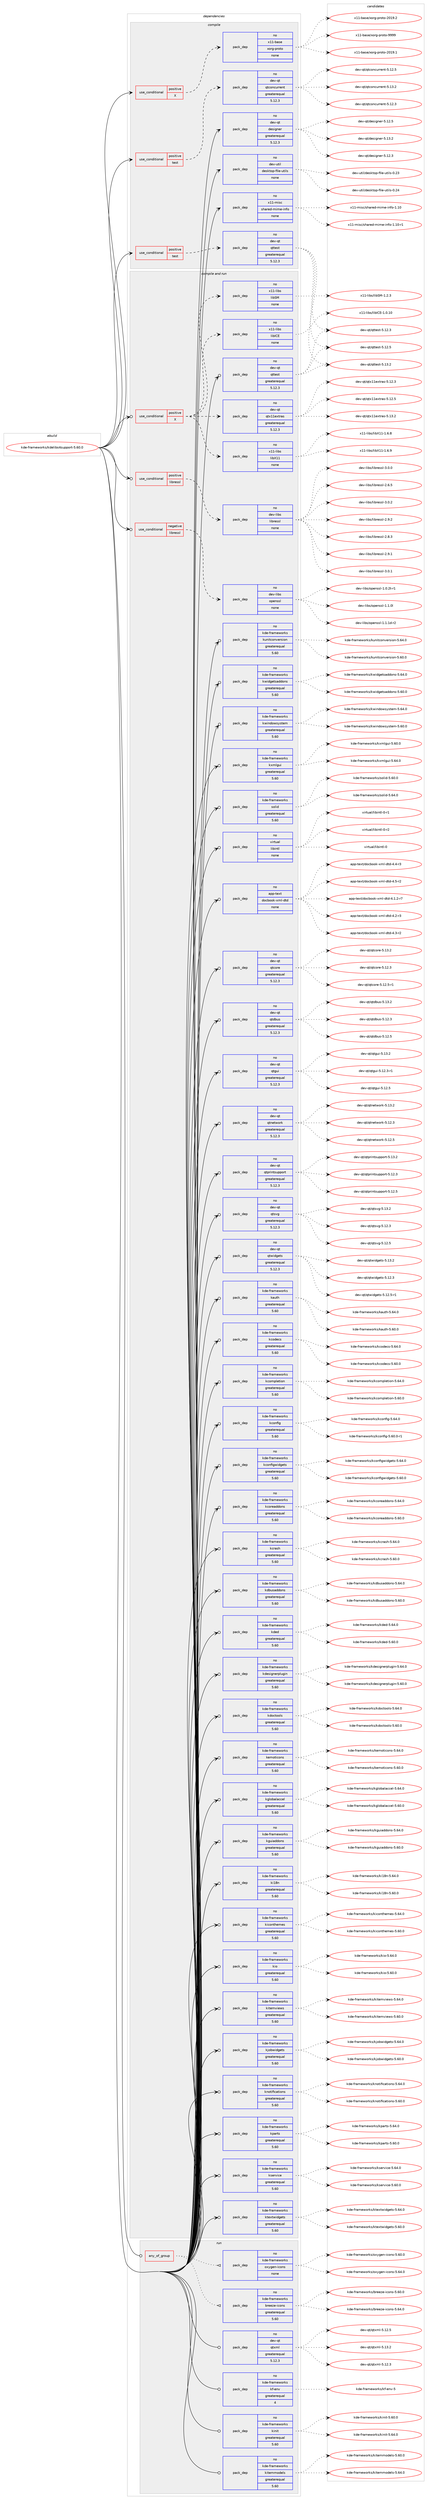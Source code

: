 digraph prolog {

# *************
# Graph options
# *************

newrank=true;
concentrate=true;
compound=true;
graph [rankdir=LR,fontname=Helvetica,fontsize=10,ranksep=1.5];#, ranksep=2.5, nodesep=0.2];
edge  [arrowhead=vee];
node  [fontname=Helvetica,fontsize=10];

# **********
# The ebuild
# **********

subgraph cluster_leftcol {
color=gray;
rank=same;
label=<<i>ebuild</i>>;
id [label="kde-frameworks/kdelibs4support-5.60.0", color=red, width=4, href="../kde-frameworks/kdelibs4support-5.60.0.svg"];
}

# ****************
# The dependencies
# ****************

subgraph cluster_midcol {
color=gray;
label=<<i>dependencies</i>>;
subgraph cluster_compile {
fillcolor="#eeeeee";
style=filled;
label=<<i>compile</i>>;
subgraph cond187114 {
dependency764030 [label=<<TABLE BORDER="0" CELLBORDER="1" CELLSPACING="0" CELLPADDING="4"><TR><TD ROWSPAN="3" CELLPADDING="10">use_conditional</TD></TR><TR><TD>positive</TD></TR><TR><TD>X</TD></TR></TABLE>>, shape=none, color=red];
subgraph pack563783 {
dependency764031 [label=<<TABLE BORDER="0" CELLBORDER="1" CELLSPACING="0" CELLPADDING="4" WIDTH="220"><TR><TD ROWSPAN="6" CELLPADDING="30">pack_dep</TD></TR><TR><TD WIDTH="110">no</TD></TR><TR><TD>x11-base</TD></TR><TR><TD>xorg-proto</TD></TR><TR><TD>none</TD></TR><TR><TD></TD></TR></TABLE>>, shape=none, color=blue];
}
dependency764030:e -> dependency764031:w [weight=20,style="dashed",arrowhead="vee"];
}
id:e -> dependency764030:w [weight=20,style="solid",arrowhead="vee"];
subgraph cond187115 {
dependency764032 [label=<<TABLE BORDER="0" CELLBORDER="1" CELLSPACING="0" CELLPADDING="4"><TR><TD ROWSPAN="3" CELLPADDING="10">use_conditional</TD></TR><TR><TD>positive</TD></TR><TR><TD>test</TD></TR></TABLE>>, shape=none, color=red];
subgraph pack563784 {
dependency764033 [label=<<TABLE BORDER="0" CELLBORDER="1" CELLSPACING="0" CELLPADDING="4" WIDTH="220"><TR><TD ROWSPAN="6" CELLPADDING="30">pack_dep</TD></TR><TR><TD WIDTH="110">no</TD></TR><TR><TD>dev-qt</TD></TR><TR><TD>qtconcurrent</TD></TR><TR><TD>greaterequal</TD></TR><TR><TD>5.12.3</TD></TR></TABLE>>, shape=none, color=blue];
}
dependency764032:e -> dependency764033:w [weight=20,style="dashed",arrowhead="vee"];
}
id:e -> dependency764032:w [weight=20,style="solid",arrowhead="vee"];
subgraph cond187116 {
dependency764034 [label=<<TABLE BORDER="0" CELLBORDER="1" CELLSPACING="0" CELLPADDING="4"><TR><TD ROWSPAN="3" CELLPADDING="10">use_conditional</TD></TR><TR><TD>positive</TD></TR><TR><TD>test</TD></TR></TABLE>>, shape=none, color=red];
subgraph pack563785 {
dependency764035 [label=<<TABLE BORDER="0" CELLBORDER="1" CELLSPACING="0" CELLPADDING="4" WIDTH="220"><TR><TD ROWSPAN="6" CELLPADDING="30">pack_dep</TD></TR><TR><TD WIDTH="110">no</TD></TR><TR><TD>dev-qt</TD></TR><TR><TD>qttest</TD></TR><TR><TD>greaterequal</TD></TR><TR><TD>5.12.3</TD></TR></TABLE>>, shape=none, color=blue];
}
dependency764034:e -> dependency764035:w [weight=20,style="dashed",arrowhead="vee"];
}
id:e -> dependency764034:w [weight=20,style="solid",arrowhead="vee"];
subgraph pack563786 {
dependency764036 [label=<<TABLE BORDER="0" CELLBORDER="1" CELLSPACING="0" CELLPADDING="4" WIDTH="220"><TR><TD ROWSPAN="6" CELLPADDING="30">pack_dep</TD></TR><TR><TD WIDTH="110">no</TD></TR><TR><TD>dev-qt</TD></TR><TR><TD>designer</TD></TR><TR><TD>greaterequal</TD></TR><TR><TD>5.12.3</TD></TR></TABLE>>, shape=none, color=blue];
}
id:e -> dependency764036:w [weight=20,style="solid",arrowhead="vee"];
subgraph pack563787 {
dependency764037 [label=<<TABLE BORDER="0" CELLBORDER="1" CELLSPACING="0" CELLPADDING="4" WIDTH="220"><TR><TD ROWSPAN="6" CELLPADDING="30">pack_dep</TD></TR><TR><TD WIDTH="110">no</TD></TR><TR><TD>dev-util</TD></TR><TR><TD>desktop-file-utils</TD></TR><TR><TD>none</TD></TR><TR><TD></TD></TR></TABLE>>, shape=none, color=blue];
}
id:e -> dependency764037:w [weight=20,style="solid",arrowhead="vee"];
subgraph pack563788 {
dependency764038 [label=<<TABLE BORDER="0" CELLBORDER="1" CELLSPACING="0" CELLPADDING="4" WIDTH="220"><TR><TD ROWSPAN="6" CELLPADDING="30">pack_dep</TD></TR><TR><TD WIDTH="110">no</TD></TR><TR><TD>x11-misc</TD></TR><TR><TD>shared-mime-info</TD></TR><TR><TD>none</TD></TR><TR><TD></TD></TR></TABLE>>, shape=none, color=blue];
}
id:e -> dependency764038:w [weight=20,style="solid",arrowhead="vee"];
}
subgraph cluster_compileandrun {
fillcolor="#eeeeee";
style=filled;
label=<<i>compile and run</i>>;
subgraph cond187117 {
dependency764039 [label=<<TABLE BORDER="0" CELLBORDER="1" CELLSPACING="0" CELLPADDING="4"><TR><TD ROWSPAN="3" CELLPADDING="10">use_conditional</TD></TR><TR><TD>negative</TD></TR><TR><TD>libressl</TD></TR></TABLE>>, shape=none, color=red];
subgraph pack563789 {
dependency764040 [label=<<TABLE BORDER="0" CELLBORDER="1" CELLSPACING="0" CELLPADDING="4" WIDTH="220"><TR><TD ROWSPAN="6" CELLPADDING="30">pack_dep</TD></TR><TR><TD WIDTH="110">no</TD></TR><TR><TD>dev-libs</TD></TR><TR><TD>openssl</TD></TR><TR><TD>none</TD></TR><TR><TD></TD></TR></TABLE>>, shape=none, color=blue];
}
dependency764039:e -> dependency764040:w [weight=20,style="dashed",arrowhead="vee"];
}
id:e -> dependency764039:w [weight=20,style="solid",arrowhead="odotvee"];
subgraph cond187118 {
dependency764041 [label=<<TABLE BORDER="0" CELLBORDER="1" CELLSPACING="0" CELLPADDING="4"><TR><TD ROWSPAN="3" CELLPADDING="10">use_conditional</TD></TR><TR><TD>positive</TD></TR><TR><TD>X</TD></TR></TABLE>>, shape=none, color=red];
subgraph pack563790 {
dependency764042 [label=<<TABLE BORDER="0" CELLBORDER="1" CELLSPACING="0" CELLPADDING="4" WIDTH="220"><TR><TD ROWSPAN="6" CELLPADDING="30">pack_dep</TD></TR><TR><TD WIDTH="110">no</TD></TR><TR><TD>dev-qt</TD></TR><TR><TD>qtx11extras</TD></TR><TR><TD>greaterequal</TD></TR><TR><TD>5.12.3</TD></TR></TABLE>>, shape=none, color=blue];
}
dependency764041:e -> dependency764042:w [weight=20,style="dashed",arrowhead="vee"];
subgraph pack563791 {
dependency764043 [label=<<TABLE BORDER="0" CELLBORDER="1" CELLSPACING="0" CELLPADDING="4" WIDTH="220"><TR><TD ROWSPAN="6" CELLPADDING="30">pack_dep</TD></TR><TR><TD WIDTH="110">no</TD></TR><TR><TD>x11-libs</TD></TR><TR><TD>libICE</TD></TR><TR><TD>none</TD></TR><TR><TD></TD></TR></TABLE>>, shape=none, color=blue];
}
dependency764041:e -> dependency764043:w [weight=20,style="dashed",arrowhead="vee"];
subgraph pack563792 {
dependency764044 [label=<<TABLE BORDER="0" CELLBORDER="1" CELLSPACING="0" CELLPADDING="4" WIDTH="220"><TR><TD ROWSPAN="6" CELLPADDING="30">pack_dep</TD></TR><TR><TD WIDTH="110">no</TD></TR><TR><TD>x11-libs</TD></TR><TR><TD>libSM</TD></TR><TR><TD>none</TD></TR><TR><TD></TD></TR></TABLE>>, shape=none, color=blue];
}
dependency764041:e -> dependency764044:w [weight=20,style="dashed",arrowhead="vee"];
subgraph pack563793 {
dependency764045 [label=<<TABLE BORDER="0" CELLBORDER="1" CELLSPACING="0" CELLPADDING="4" WIDTH="220"><TR><TD ROWSPAN="6" CELLPADDING="30">pack_dep</TD></TR><TR><TD WIDTH="110">no</TD></TR><TR><TD>x11-libs</TD></TR><TR><TD>libX11</TD></TR><TR><TD>none</TD></TR><TR><TD></TD></TR></TABLE>>, shape=none, color=blue];
}
dependency764041:e -> dependency764045:w [weight=20,style="dashed",arrowhead="vee"];
}
id:e -> dependency764041:w [weight=20,style="solid",arrowhead="odotvee"];
subgraph cond187119 {
dependency764046 [label=<<TABLE BORDER="0" CELLBORDER="1" CELLSPACING="0" CELLPADDING="4"><TR><TD ROWSPAN="3" CELLPADDING="10">use_conditional</TD></TR><TR><TD>positive</TD></TR><TR><TD>libressl</TD></TR></TABLE>>, shape=none, color=red];
subgraph pack563794 {
dependency764047 [label=<<TABLE BORDER="0" CELLBORDER="1" CELLSPACING="0" CELLPADDING="4" WIDTH="220"><TR><TD ROWSPAN="6" CELLPADDING="30">pack_dep</TD></TR><TR><TD WIDTH="110">no</TD></TR><TR><TD>dev-libs</TD></TR><TR><TD>libressl</TD></TR><TR><TD>none</TD></TR><TR><TD></TD></TR></TABLE>>, shape=none, color=blue];
}
dependency764046:e -> dependency764047:w [weight=20,style="dashed",arrowhead="vee"];
}
id:e -> dependency764046:w [weight=20,style="solid",arrowhead="odotvee"];
subgraph pack563795 {
dependency764048 [label=<<TABLE BORDER="0" CELLBORDER="1" CELLSPACING="0" CELLPADDING="4" WIDTH="220"><TR><TD ROWSPAN="6" CELLPADDING="30">pack_dep</TD></TR><TR><TD WIDTH="110">no</TD></TR><TR><TD>app-text</TD></TR><TR><TD>docbook-xml-dtd</TD></TR><TR><TD>none</TD></TR><TR><TD></TD></TR></TABLE>>, shape=none, color=blue];
}
id:e -> dependency764048:w [weight=20,style="solid",arrowhead="odotvee"];
subgraph pack563796 {
dependency764049 [label=<<TABLE BORDER="0" CELLBORDER="1" CELLSPACING="0" CELLPADDING="4" WIDTH="220"><TR><TD ROWSPAN="6" CELLPADDING="30">pack_dep</TD></TR><TR><TD WIDTH="110">no</TD></TR><TR><TD>dev-qt</TD></TR><TR><TD>qtcore</TD></TR><TR><TD>greaterequal</TD></TR><TR><TD>5.12.3</TD></TR></TABLE>>, shape=none, color=blue];
}
id:e -> dependency764049:w [weight=20,style="solid",arrowhead="odotvee"];
subgraph pack563797 {
dependency764050 [label=<<TABLE BORDER="0" CELLBORDER="1" CELLSPACING="0" CELLPADDING="4" WIDTH="220"><TR><TD ROWSPAN="6" CELLPADDING="30">pack_dep</TD></TR><TR><TD WIDTH="110">no</TD></TR><TR><TD>dev-qt</TD></TR><TR><TD>qtdbus</TD></TR><TR><TD>greaterequal</TD></TR><TR><TD>5.12.3</TD></TR></TABLE>>, shape=none, color=blue];
}
id:e -> dependency764050:w [weight=20,style="solid",arrowhead="odotvee"];
subgraph pack563798 {
dependency764051 [label=<<TABLE BORDER="0" CELLBORDER="1" CELLSPACING="0" CELLPADDING="4" WIDTH="220"><TR><TD ROWSPAN="6" CELLPADDING="30">pack_dep</TD></TR><TR><TD WIDTH="110">no</TD></TR><TR><TD>dev-qt</TD></TR><TR><TD>qtgui</TD></TR><TR><TD>greaterequal</TD></TR><TR><TD>5.12.3</TD></TR></TABLE>>, shape=none, color=blue];
}
id:e -> dependency764051:w [weight=20,style="solid",arrowhead="odotvee"];
subgraph pack563799 {
dependency764052 [label=<<TABLE BORDER="0" CELLBORDER="1" CELLSPACING="0" CELLPADDING="4" WIDTH="220"><TR><TD ROWSPAN="6" CELLPADDING="30">pack_dep</TD></TR><TR><TD WIDTH="110">no</TD></TR><TR><TD>dev-qt</TD></TR><TR><TD>qtnetwork</TD></TR><TR><TD>greaterequal</TD></TR><TR><TD>5.12.3</TD></TR></TABLE>>, shape=none, color=blue];
}
id:e -> dependency764052:w [weight=20,style="solid",arrowhead="odotvee"];
subgraph pack563800 {
dependency764053 [label=<<TABLE BORDER="0" CELLBORDER="1" CELLSPACING="0" CELLPADDING="4" WIDTH="220"><TR><TD ROWSPAN="6" CELLPADDING="30">pack_dep</TD></TR><TR><TD WIDTH="110">no</TD></TR><TR><TD>dev-qt</TD></TR><TR><TD>qtprintsupport</TD></TR><TR><TD>greaterequal</TD></TR><TR><TD>5.12.3</TD></TR></TABLE>>, shape=none, color=blue];
}
id:e -> dependency764053:w [weight=20,style="solid",arrowhead="odotvee"];
subgraph pack563801 {
dependency764054 [label=<<TABLE BORDER="0" CELLBORDER="1" CELLSPACING="0" CELLPADDING="4" WIDTH="220"><TR><TD ROWSPAN="6" CELLPADDING="30">pack_dep</TD></TR><TR><TD WIDTH="110">no</TD></TR><TR><TD>dev-qt</TD></TR><TR><TD>qtsvg</TD></TR><TR><TD>greaterequal</TD></TR><TR><TD>5.12.3</TD></TR></TABLE>>, shape=none, color=blue];
}
id:e -> dependency764054:w [weight=20,style="solid",arrowhead="odotvee"];
subgraph pack563802 {
dependency764055 [label=<<TABLE BORDER="0" CELLBORDER="1" CELLSPACING="0" CELLPADDING="4" WIDTH="220"><TR><TD ROWSPAN="6" CELLPADDING="30">pack_dep</TD></TR><TR><TD WIDTH="110">no</TD></TR><TR><TD>dev-qt</TD></TR><TR><TD>qttest</TD></TR><TR><TD>greaterequal</TD></TR><TR><TD>5.12.3</TD></TR></TABLE>>, shape=none, color=blue];
}
id:e -> dependency764055:w [weight=20,style="solid",arrowhead="odotvee"];
subgraph pack563803 {
dependency764056 [label=<<TABLE BORDER="0" CELLBORDER="1" CELLSPACING="0" CELLPADDING="4" WIDTH="220"><TR><TD ROWSPAN="6" CELLPADDING="30">pack_dep</TD></TR><TR><TD WIDTH="110">no</TD></TR><TR><TD>dev-qt</TD></TR><TR><TD>qtwidgets</TD></TR><TR><TD>greaterequal</TD></TR><TR><TD>5.12.3</TD></TR></TABLE>>, shape=none, color=blue];
}
id:e -> dependency764056:w [weight=20,style="solid",arrowhead="odotvee"];
subgraph pack563804 {
dependency764057 [label=<<TABLE BORDER="0" CELLBORDER="1" CELLSPACING="0" CELLPADDING="4" WIDTH="220"><TR><TD ROWSPAN="6" CELLPADDING="30">pack_dep</TD></TR><TR><TD WIDTH="110">no</TD></TR><TR><TD>kde-frameworks</TD></TR><TR><TD>kauth</TD></TR><TR><TD>greaterequal</TD></TR><TR><TD>5.60</TD></TR></TABLE>>, shape=none, color=blue];
}
id:e -> dependency764057:w [weight=20,style="solid",arrowhead="odotvee"];
subgraph pack563805 {
dependency764058 [label=<<TABLE BORDER="0" CELLBORDER="1" CELLSPACING="0" CELLPADDING="4" WIDTH="220"><TR><TD ROWSPAN="6" CELLPADDING="30">pack_dep</TD></TR><TR><TD WIDTH="110">no</TD></TR><TR><TD>kde-frameworks</TD></TR><TR><TD>kcodecs</TD></TR><TR><TD>greaterequal</TD></TR><TR><TD>5.60</TD></TR></TABLE>>, shape=none, color=blue];
}
id:e -> dependency764058:w [weight=20,style="solid",arrowhead="odotvee"];
subgraph pack563806 {
dependency764059 [label=<<TABLE BORDER="0" CELLBORDER="1" CELLSPACING="0" CELLPADDING="4" WIDTH="220"><TR><TD ROWSPAN="6" CELLPADDING="30">pack_dep</TD></TR><TR><TD WIDTH="110">no</TD></TR><TR><TD>kde-frameworks</TD></TR><TR><TD>kcompletion</TD></TR><TR><TD>greaterequal</TD></TR><TR><TD>5.60</TD></TR></TABLE>>, shape=none, color=blue];
}
id:e -> dependency764059:w [weight=20,style="solid",arrowhead="odotvee"];
subgraph pack563807 {
dependency764060 [label=<<TABLE BORDER="0" CELLBORDER="1" CELLSPACING="0" CELLPADDING="4" WIDTH="220"><TR><TD ROWSPAN="6" CELLPADDING="30">pack_dep</TD></TR><TR><TD WIDTH="110">no</TD></TR><TR><TD>kde-frameworks</TD></TR><TR><TD>kconfig</TD></TR><TR><TD>greaterequal</TD></TR><TR><TD>5.60</TD></TR></TABLE>>, shape=none, color=blue];
}
id:e -> dependency764060:w [weight=20,style="solid",arrowhead="odotvee"];
subgraph pack563808 {
dependency764061 [label=<<TABLE BORDER="0" CELLBORDER="1" CELLSPACING="0" CELLPADDING="4" WIDTH="220"><TR><TD ROWSPAN="6" CELLPADDING="30">pack_dep</TD></TR><TR><TD WIDTH="110">no</TD></TR><TR><TD>kde-frameworks</TD></TR><TR><TD>kconfigwidgets</TD></TR><TR><TD>greaterequal</TD></TR><TR><TD>5.60</TD></TR></TABLE>>, shape=none, color=blue];
}
id:e -> dependency764061:w [weight=20,style="solid",arrowhead="odotvee"];
subgraph pack563809 {
dependency764062 [label=<<TABLE BORDER="0" CELLBORDER="1" CELLSPACING="0" CELLPADDING="4" WIDTH="220"><TR><TD ROWSPAN="6" CELLPADDING="30">pack_dep</TD></TR><TR><TD WIDTH="110">no</TD></TR><TR><TD>kde-frameworks</TD></TR><TR><TD>kcoreaddons</TD></TR><TR><TD>greaterequal</TD></TR><TR><TD>5.60</TD></TR></TABLE>>, shape=none, color=blue];
}
id:e -> dependency764062:w [weight=20,style="solid",arrowhead="odotvee"];
subgraph pack563810 {
dependency764063 [label=<<TABLE BORDER="0" CELLBORDER="1" CELLSPACING="0" CELLPADDING="4" WIDTH="220"><TR><TD ROWSPAN="6" CELLPADDING="30">pack_dep</TD></TR><TR><TD WIDTH="110">no</TD></TR><TR><TD>kde-frameworks</TD></TR><TR><TD>kcrash</TD></TR><TR><TD>greaterequal</TD></TR><TR><TD>5.60</TD></TR></TABLE>>, shape=none, color=blue];
}
id:e -> dependency764063:w [weight=20,style="solid",arrowhead="odotvee"];
subgraph pack563811 {
dependency764064 [label=<<TABLE BORDER="0" CELLBORDER="1" CELLSPACING="0" CELLPADDING="4" WIDTH="220"><TR><TD ROWSPAN="6" CELLPADDING="30">pack_dep</TD></TR><TR><TD WIDTH="110">no</TD></TR><TR><TD>kde-frameworks</TD></TR><TR><TD>kdbusaddons</TD></TR><TR><TD>greaterequal</TD></TR><TR><TD>5.60</TD></TR></TABLE>>, shape=none, color=blue];
}
id:e -> dependency764064:w [weight=20,style="solid",arrowhead="odotvee"];
subgraph pack563812 {
dependency764065 [label=<<TABLE BORDER="0" CELLBORDER="1" CELLSPACING="0" CELLPADDING="4" WIDTH="220"><TR><TD ROWSPAN="6" CELLPADDING="30">pack_dep</TD></TR><TR><TD WIDTH="110">no</TD></TR><TR><TD>kde-frameworks</TD></TR><TR><TD>kded</TD></TR><TR><TD>greaterequal</TD></TR><TR><TD>5.60</TD></TR></TABLE>>, shape=none, color=blue];
}
id:e -> dependency764065:w [weight=20,style="solid",arrowhead="odotvee"];
subgraph pack563813 {
dependency764066 [label=<<TABLE BORDER="0" CELLBORDER="1" CELLSPACING="0" CELLPADDING="4" WIDTH="220"><TR><TD ROWSPAN="6" CELLPADDING="30">pack_dep</TD></TR><TR><TD WIDTH="110">no</TD></TR><TR><TD>kde-frameworks</TD></TR><TR><TD>kdesignerplugin</TD></TR><TR><TD>greaterequal</TD></TR><TR><TD>5.60</TD></TR></TABLE>>, shape=none, color=blue];
}
id:e -> dependency764066:w [weight=20,style="solid",arrowhead="odotvee"];
subgraph pack563814 {
dependency764067 [label=<<TABLE BORDER="0" CELLBORDER="1" CELLSPACING="0" CELLPADDING="4" WIDTH="220"><TR><TD ROWSPAN="6" CELLPADDING="30">pack_dep</TD></TR><TR><TD WIDTH="110">no</TD></TR><TR><TD>kde-frameworks</TD></TR><TR><TD>kdoctools</TD></TR><TR><TD>greaterequal</TD></TR><TR><TD>5.60</TD></TR></TABLE>>, shape=none, color=blue];
}
id:e -> dependency764067:w [weight=20,style="solid",arrowhead="odotvee"];
subgraph pack563815 {
dependency764068 [label=<<TABLE BORDER="0" CELLBORDER="1" CELLSPACING="0" CELLPADDING="4" WIDTH="220"><TR><TD ROWSPAN="6" CELLPADDING="30">pack_dep</TD></TR><TR><TD WIDTH="110">no</TD></TR><TR><TD>kde-frameworks</TD></TR><TR><TD>kemoticons</TD></TR><TR><TD>greaterequal</TD></TR><TR><TD>5.60</TD></TR></TABLE>>, shape=none, color=blue];
}
id:e -> dependency764068:w [weight=20,style="solid",arrowhead="odotvee"];
subgraph pack563816 {
dependency764069 [label=<<TABLE BORDER="0" CELLBORDER="1" CELLSPACING="0" CELLPADDING="4" WIDTH="220"><TR><TD ROWSPAN="6" CELLPADDING="30">pack_dep</TD></TR><TR><TD WIDTH="110">no</TD></TR><TR><TD>kde-frameworks</TD></TR><TR><TD>kglobalaccel</TD></TR><TR><TD>greaterequal</TD></TR><TR><TD>5.60</TD></TR></TABLE>>, shape=none, color=blue];
}
id:e -> dependency764069:w [weight=20,style="solid",arrowhead="odotvee"];
subgraph pack563817 {
dependency764070 [label=<<TABLE BORDER="0" CELLBORDER="1" CELLSPACING="0" CELLPADDING="4" WIDTH="220"><TR><TD ROWSPAN="6" CELLPADDING="30">pack_dep</TD></TR><TR><TD WIDTH="110">no</TD></TR><TR><TD>kde-frameworks</TD></TR><TR><TD>kguiaddons</TD></TR><TR><TD>greaterequal</TD></TR><TR><TD>5.60</TD></TR></TABLE>>, shape=none, color=blue];
}
id:e -> dependency764070:w [weight=20,style="solid",arrowhead="odotvee"];
subgraph pack563818 {
dependency764071 [label=<<TABLE BORDER="0" CELLBORDER="1" CELLSPACING="0" CELLPADDING="4" WIDTH="220"><TR><TD ROWSPAN="6" CELLPADDING="30">pack_dep</TD></TR><TR><TD WIDTH="110">no</TD></TR><TR><TD>kde-frameworks</TD></TR><TR><TD>ki18n</TD></TR><TR><TD>greaterequal</TD></TR><TR><TD>5.60</TD></TR></TABLE>>, shape=none, color=blue];
}
id:e -> dependency764071:w [weight=20,style="solid",arrowhead="odotvee"];
subgraph pack563819 {
dependency764072 [label=<<TABLE BORDER="0" CELLBORDER="1" CELLSPACING="0" CELLPADDING="4" WIDTH="220"><TR><TD ROWSPAN="6" CELLPADDING="30">pack_dep</TD></TR><TR><TD WIDTH="110">no</TD></TR><TR><TD>kde-frameworks</TD></TR><TR><TD>kiconthemes</TD></TR><TR><TD>greaterequal</TD></TR><TR><TD>5.60</TD></TR></TABLE>>, shape=none, color=blue];
}
id:e -> dependency764072:w [weight=20,style="solid",arrowhead="odotvee"];
subgraph pack563820 {
dependency764073 [label=<<TABLE BORDER="0" CELLBORDER="1" CELLSPACING="0" CELLPADDING="4" WIDTH="220"><TR><TD ROWSPAN="6" CELLPADDING="30">pack_dep</TD></TR><TR><TD WIDTH="110">no</TD></TR><TR><TD>kde-frameworks</TD></TR><TR><TD>kio</TD></TR><TR><TD>greaterequal</TD></TR><TR><TD>5.60</TD></TR></TABLE>>, shape=none, color=blue];
}
id:e -> dependency764073:w [weight=20,style="solid",arrowhead="odotvee"];
subgraph pack563821 {
dependency764074 [label=<<TABLE BORDER="0" CELLBORDER="1" CELLSPACING="0" CELLPADDING="4" WIDTH="220"><TR><TD ROWSPAN="6" CELLPADDING="30">pack_dep</TD></TR><TR><TD WIDTH="110">no</TD></TR><TR><TD>kde-frameworks</TD></TR><TR><TD>kitemviews</TD></TR><TR><TD>greaterequal</TD></TR><TR><TD>5.60</TD></TR></TABLE>>, shape=none, color=blue];
}
id:e -> dependency764074:w [weight=20,style="solid",arrowhead="odotvee"];
subgraph pack563822 {
dependency764075 [label=<<TABLE BORDER="0" CELLBORDER="1" CELLSPACING="0" CELLPADDING="4" WIDTH="220"><TR><TD ROWSPAN="6" CELLPADDING="30">pack_dep</TD></TR><TR><TD WIDTH="110">no</TD></TR><TR><TD>kde-frameworks</TD></TR><TR><TD>kjobwidgets</TD></TR><TR><TD>greaterequal</TD></TR><TR><TD>5.60</TD></TR></TABLE>>, shape=none, color=blue];
}
id:e -> dependency764075:w [weight=20,style="solid",arrowhead="odotvee"];
subgraph pack563823 {
dependency764076 [label=<<TABLE BORDER="0" CELLBORDER="1" CELLSPACING="0" CELLPADDING="4" WIDTH="220"><TR><TD ROWSPAN="6" CELLPADDING="30">pack_dep</TD></TR><TR><TD WIDTH="110">no</TD></TR><TR><TD>kde-frameworks</TD></TR><TR><TD>knotifications</TD></TR><TR><TD>greaterequal</TD></TR><TR><TD>5.60</TD></TR></TABLE>>, shape=none, color=blue];
}
id:e -> dependency764076:w [weight=20,style="solid",arrowhead="odotvee"];
subgraph pack563824 {
dependency764077 [label=<<TABLE BORDER="0" CELLBORDER="1" CELLSPACING="0" CELLPADDING="4" WIDTH="220"><TR><TD ROWSPAN="6" CELLPADDING="30">pack_dep</TD></TR><TR><TD WIDTH="110">no</TD></TR><TR><TD>kde-frameworks</TD></TR><TR><TD>kparts</TD></TR><TR><TD>greaterequal</TD></TR><TR><TD>5.60</TD></TR></TABLE>>, shape=none, color=blue];
}
id:e -> dependency764077:w [weight=20,style="solid",arrowhead="odotvee"];
subgraph pack563825 {
dependency764078 [label=<<TABLE BORDER="0" CELLBORDER="1" CELLSPACING="0" CELLPADDING="4" WIDTH="220"><TR><TD ROWSPAN="6" CELLPADDING="30">pack_dep</TD></TR><TR><TD WIDTH="110">no</TD></TR><TR><TD>kde-frameworks</TD></TR><TR><TD>kservice</TD></TR><TR><TD>greaterequal</TD></TR><TR><TD>5.60</TD></TR></TABLE>>, shape=none, color=blue];
}
id:e -> dependency764078:w [weight=20,style="solid",arrowhead="odotvee"];
subgraph pack563826 {
dependency764079 [label=<<TABLE BORDER="0" CELLBORDER="1" CELLSPACING="0" CELLPADDING="4" WIDTH="220"><TR><TD ROWSPAN="6" CELLPADDING="30">pack_dep</TD></TR><TR><TD WIDTH="110">no</TD></TR><TR><TD>kde-frameworks</TD></TR><TR><TD>ktextwidgets</TD></TR><TR><TD>greaterequal</TD></TR><TR><TD>5.60</TD></TR></TABLE>>, shape=none, color=blue];
}
id:e -> dependency764079:w [weight=20,style="solid",arrowhead="odotvee"];
subgraph pack563827 {
dependency764080 [label=<<TABLE BORDER="0" CELLBORDER="1" CELLSPACING="0" CELLPADDING="4" WIDTH="220"><TR><TD ROWSPAN="6" CELLPADDING="30">pack_dep</TD></TR><TR><TD WIDTH="110">no</TD></TR><TR><TD>kde-frameworks</TD></TR><TR><TD>kunitconversion</TD></TR><TR><TD>greaterequal</TD></TR><TR><TD>5.60</TD></TR></TABLE>>, shape=none, color=blue];
}
id:e -> dependency764080:w [weight=20,style="solid",arrowhead="odotvee"];
subgraph pack563828 {
dependency764081 [label=<<TABLE BORDER="0" CELLBORDER="1" CELLSPACING="0" CELLPADDING="4" WIDTH="220"><TR><TD ROWSPAN="6" CELLPADDING="30">pack_dep</TD></TR><TR><TD WIDTH="110">no</TD></TR><TR><TD>kde-frameworks</TD></TR><TR><TD>kwidgetsaddons</TD></TR><TR><TD>greaterequal</TD></TR><TR><TD>5.60</TD></TR></TABLE>>, shape=none, color=blue];
}
id:e -> dependency764081:w [weight=20,style="solid",arrowhead="odotvee"];
subgraph pack563829 {
dependency764082 [label=<<TABLE BORDER="0" CELLBORDER="1" CELLSPACING="0" CELLPADDING="4" WIDTH="220"><TR><TD ROWSPAN="6" CELLPADDING="30">pack_dep</TD></TR><TR><TD WIDTH="110">no</TD></TR><TR><TD>kde-frameworks</TD></TR><TR><TD>kwindowsystem</TD></TR><TR><TD>greaterequal</TD></TR><TR><TD>5.60</TD></TR></TABLE>>, shape=none, color=blue];
}
id:e -> dependency764082:w [weight=20,style="solid",arrowhead="odotvee"];
subgraph pack563830 {
dependency764083 [label=<<TABLE BORDER="0" CELLBORDER="1" CELLSPACING="0" CELLPADDING="4" WIDTH="220"><TR><TD ROWSPAN="6" CELLPADDING="30">pack_dep</TD></TR><TR><TD WIDTH="110">no</TD></TR><TR><TD>kde-frameworks</TD></TR><TR><TD>kxmlgui</TD></TR><TR><TD>greaterequal</TD></TR><TR><TD>5.60</TD></TR></TABLE>>, shape=none, color=blue];
}
id:e -> dependency764083:w [weight=20,style="solid",arrowhead="odotvee"];
subgraph pack563831 {
dependency764084 [label=<<TABLE BORDER="0" CELLBORDER="1" CELLSPACING="0" CELLPADDING="4" WIDTH="220"><TR><TD ROWSPAN="6" CELLPADDING="30">pack_dep</TD></TR><TR><TD WIDTH="110">no</TD></TR><TR><TD>kde-frameworks</TD></TR><TR><TD>solid</TD></TR><TR><TD>greaterequal</TD></TR><TR><TD>5.60</TD></TR></TABLE>>, shape=none, color=blue];
}
id:e -> dependency764084:w [weight=20,style="solid",arrowhead="odotvee"];
subgraph pack563832 {
dependency764085 [label=<<TABLE BORDER="0" CELLBORDER="1" CELLSPACING="0" CELLPADDING="4" WIDTH="220"><TR><TD ROWSPAN="6" CELLPADDING="30">pack_dep</TD></TR><TR><TD WIDTH="110">no</TD></TR><TR><TD>virtual</TD></TR><TR><TD>libintl</TD></TR><TR><TD>none</TD></TR><TR><TD></TD></TR></TABLE>>, shape=none, color=blue];
}
id:e -> dependency764085:w [weight=20,style="solid",arrowhead="odotvee"];
}
subgraph cluster_run {
fillcolor="#eeeeee";
style=filled;
label=<<i>run</i>>;
subgraph any12727 {
dependency764086 [label=<<TABLE BORDER="0" CELLBORDER="1" CELLSPACING="0" CELLPADDING="4"><TR><TD CELLPADDING="10">any_of_group</TD></TR></TABLE>>, shape=none, color=red];subgraph pack563833 {
dependency764087 [label=<<TABLE BORDER="0" CELLBORDER="1" CELLSPACING="0" CELLPADDING="4" WIDTH="220"><TR><TD ROWSPAN="6" CELLPADDING="30">pack_dep</TD></TR><TR><TD WIDTH="110">no</TD></TR><TR><TD>kde-frameworks</TD></TR><TR><TD>breeze-icons</TD></TR><TR><TD>greaterequal</TD></TR><TR><TD>5.60</TD></TR></TABLE>>, shape=none, color=blue];
}
dependency764086:e -> dependency764087:w [weight=20,style="dotted",arrowhead="oinv"];
subgraph pack563834 {
dependency764088 [label=<<TABLE BORDER="0" CELLBORDER="1" CELLSPACING="0" CELLPADDING="4" WIDTH="220"><TR><TD ROWSPAN="6" CELLPADDING="30">pack_dep</TD></TR><TR><TD WIDTH="110">no</TD></TR><TR><TD>kde-frameworks</TD></TR><TR><TD>oxygen-icons</TD></TR><TR><TD>none</TD></TR><TR><TD></TD></TR></TABLE>>, shape=none, color=blue];
}
dependency764086:e -> dependency764088:w [weight=20,style="dotted",arrowhead="oinv"];
}
id:e -> dependency764086:w [weight=20,style="solid",arrowhead="odot"];
subgraph pack563835 {
dependency764089 [label=<<TABLE BORDER="0" CELLBORDER="1" CELLSPACING="0" CELLPADDING="4" WIDTH="220"><TR><TD ROWSPAN="6" CELLPADDING="30">pack_dep</TD></TR><TR><TD WIDTH="110">no</TD></TR><TR><TD>dev-qt</TD></TR><TR><TD>qtxml</TD></TR><TR><TD>greaterequal</TD></TR><TR><TD>5.12.3</TD></TR></TABLE>>, shape=none, color=blue];
}
id:e -> dependency764089:w [weight=20,style="solid",arrowhead="odot"];
subgraph pack563836 {
dependency764090 [label=<<TABLE BORDER="0" CELLBORDER="1" CELLSPACING="0" CELLPADDING="4" WIDTH="220"><TR><TD ROWSPAN="6" CELLPADDING="30">pack_dep</TD></TR><TR><TD WIDTH="110">no</TD></TR><TR><TD>kde-frameworks</TD></TR><TR><TD>kf-env</TD></TR><TR><TD>greaterequal</TD></TR><TR><TD>4</TD></TR></TABLE>>, shape=none, color=blue];
}
id:e -> dependency764090:w [weight=20,style="solid",arrowhead="odot"];
subgraph pack563837 {
dependency764091 [label=<<TABLE BORDER="0" CELLBORDER="1" CELLSPACING="0" CELLPADDING="4" WIDTH="220"><TR><TD ROWSPAN="6" CELLPADDING="30">pack_dep</TD></TR><TR><TD WIDTH="110">no</TD></TR><TR><TD>kde-frameworks</TD></TR><TR><TD>kinit</TD></TR><TR><TD>greaterequal</TD></TR><TR><TD>5.60</TD></TR></TABLE>>, shape=none, color=blue];
}
id:e -> dependency764091:w [weight=20,style="solid",arrowhead="odot"];
subgraph pack563838 {
dependency764092 [label=<<TABLE BORDER="0" CELLBORDER="1" CELLSPACING="0" CELLPADDING="4" WIDTH="220"><TR><TD ROWSPAN="6" CELLPADDING="30">pack_dep</TD></TR><TR><TD WIDTH="110">no</TD></TR><TR><TD>kde-frameworks</TD></TR><TR><TD>kitemmodels</TD></TR><TR><TD>greaterequal</TD></TR><TR><TD>5.60</TD></TR></TABLE>>, shape=none, color=blue];
}
id:e -> dependency764092:w [weight=20,style="solid",arrowhead="odot"];
}
}

# **************
# The candidates
# **************

subgraph cluster_choices {
rank=same;
color=gray;
label=<<i>candidates</i>>;

subgraph choice563783 {
color=black;
nodesep=1;
choice1204949459897115101471201111141034511211411111611145504849574649 [label="x11-base/xorg-proto-2019.1", color=red, width=4,href="../x11-base/xorg-proto-2019.1.svg"];
choice1204949459897115101471201111141034511211411111611145504849574650 [label="x11-base/xorg-proto-2019.2", color=red, width=4,href="../x11-base/xorg-proto-2019.2.svg"];
choice120494945989711510147120111114103451121141111161114557575757 [label="x11-base/xorg-proto-9999", color=red, width=4,href="../x11-base/xorg-proto-9999.svg"];
dependency764031:e -> choice1204949459897115101471201111141034511211411111611145504849574649:w [style=dotted,weight="100"];
dependency764031:e -> choice1204949459897115101471201111141034511211411111611145504849574650:w [style=dotted,weight="100"];
dependency764031:e -> choice120494945989711510147120111114103451121141111161114557575757:w [style=dotted,weight="100"];
}
subgraph choice563784 {
color=black;
nodesep=1;
choice1001011184511311647113116991111109911711411410111011645534649504651 [label="dev-qt/qtconcurrent-5.12.3", color=red, width=4,href="../dev-qt/qtconcurrent-5.12.3.svg"];
choice1001011184511311647113116991111109911711411410111011645534649504653 [label="dev-qt/qtconcurrent-5.12.5", color=red, width=4,href="../dev-qt/qtconcurrent-5.12.5.svg"];
choice1001011184511311647113116991111109911711411410111011645534649514650 [label="dev-qt/qtconcurrent-5.13.2", color=red, width=4,href="../dev-qt/qtconcurrent-5.13.2.svg"];
dependency764033:e -> choice1001011184511311647113116991111109911711411410111011645534649504651:w [style=dotted,weight="100"];
dependency764033:e -> choice1001011184511311647113116991111109911711411410111011645534649504653:w [style=dotted,weight="100"];
dependency764033:e -> choice1001011184511311647113116991111109911711411410111011645534649514650:w [style=dotted,weight="100"];
}
subgraph choice563785 {
color=black;
nodesep=1;
choice100101118451131164711311611610111511645534649504651 [label="dev-qt/qttest-5.12.3", color=red, width=4,href="../dev-qt/qttest-5.12.3.svg"];
choice100101118451131164711311611610111511645534649504653 [label="dev-qt/qttest-5.12.5", color=red, width=4,href="../dev-qt/qttest-5.12.5.svg"];
choice100101118451131164711311611610111511645534649514650 [label="dev-qt/qttest-5.13.2", color=red, width=4,href="../dev-qt/qttest-5.13.2.svg"];
dependency764035:e -> choice100101118451131164711311611610111511645534649504651:w [style=dotted,weight="100"];
dependency764035:e -> choice100101118451131164711311611610111511645534649504653:w [style=dotted,weight="100"];
dependency764035:e -> choice100101118451131164711311611610111511645534649514650:w [style=dotted,weight="100"];
}
subgraph choice563786 {
color=black;
nodesep=1;
choice100101118451131164710010111510510311010111445534649504651 [label="dev-qt/designer-5.12.3", color=red, width=4,href="../dev-qt/designer-5.12.3.svg"];
choice100101118451131164710010111510510311010111445534649504653 [label="dev-qt/designer-5.12.5", color=red, width=4,href="../dev-qt/designer-5.12.5.svg"];
choice100101118451131164710010111510510311010111445534649514650 [label="dev-qt/designer-5.13.2", color=red, width=4,href="../dev-qt/designer-5.13.2.svg"];
dependency764036:e -> choice100101118451131164710010111510510311010111445534649504651:w [style=dotted,weight="100"];
dependency764036:e -> choice100101118451131164710010111510510311010111445534649504653:w [style=dotted,weight="100"];
dependency764036:e -> choice100101118451131164710010111510510311010111445534649514650:w [style=dotted,weight="100"];
}
subgraph choice563787 {
color=black;
nodesep=1;
choice100101118451171161051084710010111510711611111245102105108101451171161051081154548465051 [label="dev-util/desktop-file-utils-0.23", color=red, width=4,href="../dev-util/desktop-file-utils-0.23.svg"];
choice100101118451171161051084710010111510711611111245102105108101451171161051081154548465052 [label="dev-util/desktop-file-utils-0.24", color=red, width=4,href="../dev-util/desktop-file-utils-0.24.svg"];
dependency764037:e -> choice100101118451171161051084710010111510711611111245102105108101451171161051081154548465051:w [style=dotted,weight="100"];
dependency764037:e -> choice100101118451171161051084710010111510711611111245102105108101451171161051081154548465052:w [style=dotted,weight="100"];
}
subgraph choice563788 {
color=black;
nodesep=1;
choice12049494510910511599471151049711410110045109105109101451051101021114549464948 [label="x11-misc/shared-mime-info-1.10", color=red, width=4,href="../x11-misc/shared-mime-info-1.10.svg"];
choice120494945109105115994711510497114101100451091051091014510511010211145494649484511449 [label="x11-misc/shared-mime-info-1.10-r1", color=red, width=4,href="../x11-misc/shared-mime-info-1.10-r1.svg"];
dependency764038:e -> choice12049494510910511599471151049711410110045109105109101451051101021114549464948:w [style=dotted,weight="100"];
dependency764038:e -> choice120494945109105115994711510497114101100451091051091014510511010211145494649484511449:w [style=dotted,weight="100"];
}
subgraph choice563789 {
color=black;
nodesep=1;
choice1001011184510810598115471111121011101151151084549464846501164511449 [label="dev-libs/openssl-1.0.2t-r1", color=red, width=4,href="../dev-libs/openssl-1.0.2t-r1.svg"];
choice100101118451081059811547111112101110115115108454946494648108 [label="dev-libs/openssl-1.1.0l", color=red, width=4,href="../dev-libs/openssl-1.1.0l.svg"];
choice1001011184510810598115471111121011101151151084549464946491004511450 [label="dev-libs/openssl-1.1.1d-r2", color=red, width=4,href="../dev-libs/openssl-1.1.1d-r2.svg"];
dependency764040:e -> choice1001011184510810598115471111121011101151151084549464846501164511449:w [style=dotted,weight="100"];
dependency764040:e -> choice100101118451081059811547111112101110115115108454946494648108:w [style=dotted,weight="100"];
dependency764040:e -> choice1001011184510810598115471111121011101151151084549464946491004511450:w [style=dotted,weight="100"];
}
subgraph choice563790 {
color=black;
nodesep=1;
choice100101118451131164711311612049491011201161149711545534649504651 [label="dev-qt/qtx11extras-5.12.3", color=red, width=4,href="../dev-qt/qtx11extras-5.12.3.svg"];
choice100101118451131164711311612049491011201161149711545534649504653 [label="dev-qt/qtx11extras-5.12.5", color=red, width=4,href="../dev-qt/qtx11extras-5.12.5.svg"];
choice100101118451131164711311612049491011201161149711545534649514650 [label="dev-qt/qtx11extras-5.13.2", color=red, width=4,href="../dev-qt/qtx11extras-5.13.2.svg"];
dependency764042:e -> choice100101118451131164711311612049491011201161149711545534649504651:w [style=dotted,weight="100"];
dependency764042:e -> choice100101118451131164711311612049491011201161149711545534649504653:w [style=dotted,weight="100"];
dependency764042:e -> choice100101118451131164711311612049491011201161149711545534649514650:w [style=dotted,weight="100"];
}
subgraph choice563791 {
color=black;
nodesep=1;
choice12049494510810598115471081059873676945494648464948 [label="x11-libs/libICE-1.0.10", color=red, width=4,href="../x11-libs/libICE-1.0.10.svg"];
dependency764043:e -> choice12049494510810598115471081059873676945494648464948:w [style=dotted,weight="100"];
}
subgraph choice563792 {
color=black;
nodesep=1;
choice1204949451081059811547108105988377454946504651 [label="x11-libs/libSM-1.2.3", color=red, width=4,href="../x11-libs/libSM-1.2.3.svg"];
dependency764044:e -> choice1204949451081059811547108105988377454946504651:w [style=dotted,weight="100"];
}
subgraph choice563793 {
color=black;
nodesep=1;
choice120494945108105981154710810598884949454946544656 [label="x11-libs/libX11-1.6.8", color=red, width=4,href="../x11-libs/libX11-1.6.8.svg"];
choice120494945108105981154710810598884949454946544657 [label="x11-libs/libX11-1.6.9", color=red, width=4,href="../x11-libs/libX11-1.6.9.svg"];
dependency764045:e -> choice120494945108105981154710810598884949454946544656:w [style=dotted,weight="100"];
dependency764045:e -> choice120494945108105981154710810598884949454946544657:w [style=dotted,weight="100"];
}
subgraph choice563794 {
color=black;
nodesep=1;
choice10010111845108105981154710810598114101115115108455046544653 [label="dev-libs/libressl-2.6.5", color=red, width=4,href="../dev-libs/libressl-2.6.5.svg"];
choice10010111845108105981154710810598114101115115108455046564651 [label="dev-libs/libressl-2.8.3", color=red, width=4,href="../dev-libs/libressl-2.8.3.svg"];
choice10010111845108105981154710810598114101115115108455046574649 [label="dev-libs/libressl-2.9.1", color=red, width=4,href="../dev-libs/libressl-2.9.1.svg"];
choice10010111845108105981154710810598114101115115108455046574650 [label="dev-libs/libressl-2.9.2", color=red, width=4,href="../dev-libs/libressl-2.9.2.svg"];
choice10010111845108105981154710810598114101115115108455146484648 [label="dev-libs/libressl-3.0.0", color=red, width=4,href="../dev-libs/libressl-3.0.0.svg"];
choice10010111845108105981154710810598114101115115108455146484649 [label="dev-libs/libressl-3.0.1", color=red, width=4,href="../dev-libs/libressl-3.0.1.svg"];
choice10010111845108105981154710810598114101115115108455146484650 [label="dev-libs/libressl-3.0.2", color=red, width=4,href="../dev-libs/libressl-3.0.2.svg"];
dependency764047:e -> choice10010111845108105981154710810598114101115115108455046544653:w [style=dotted,weight="100"];
dependency764047:e -> choice10010111845108105981154710810598114101115115108455046564651:w [style=dotted,weight="100"];
dependency764047:e -> choice10010111845108105981154710810598114101115115108455046574649:w [style=dotted,weight="100"];
dependency764047:e -> choice10010111845108105981154710810598114101115115108455046574650:w [style=dotted,weight="100"];
dependency764047:e -> choice10010111845108105981154710810598114101115115108455146484648:w [style=dotted,weight="100"];
dependency764047:e -> choice10010111845108105981154710810598114101115115108455146484649:w [style=dotted,weight="100"];
dependency764047:e -> choice10010111845108105981154710810598114101115115108455146484650:w [style=dotted,weight="100"];
}
subgraph choice563795 {
color=black;
nodesep=1;
choice971121124511610112011647100111999811111110745120109108451001161004552464946504511455 [label="app-text/docbook-xml-dtd-4.1.2-r7", color=red, width=4,href="../app-text/docbook-xml-dtd-4.1.2-r7.svg"];
choice97112112451161011201164710011199981111111074512010910845100116100455246504511451 [label="app-text/docbook-xml-dtd-4.2-r3", color=red, width=4,href="../app-text/docbook-xml-dtd-4.2-r3.svg"];
choice97112112451161011201164710011199981111111074512010910845100116100455246514511450 [label="app-text/docbook-xml-dtd-4.3-r2", color=red, width=4,href="../app-text/docbook-xml-dtd-4.3-r2.svg"];
choice97112112451161011201164710011199981111111074512010910845100116100455246524511451 [label="app-text/docbook-xml-dtd-4.4-r3", color=red, width=4,href="../app-text/docbook-xml-dtd-4.4-r3.svg"];
choice97112112451161011201164710011199981111111074512010910845100116100455246534511450 [label="app-text/docbook-xml-dtd-4.5-r2", color=red, width=4,href="../app-text/docbook-xml-dtd-4.5-r2.svg"];
dependency764048:e -> choice971121124511610112011647100111999811111110745120109108451001161004552464946504511455:w [style=dotted,weight="100"];
dependency764048:e -> choice97112112451161011201164710011199981111111074512010910845100116100455246504511451:w [style=dotted,weight="100"];
dependency764048:e -> choice97112112451161011201164710011199981111111074512010910845100116100455246514511450:w [style=dotted,weight="100"];
dependency764048:e -> choice97112112451161011201164710011199981111111074512010910845100116100455246524511451:w [style=dotted,weight="100"];
dependency764048:e -> choice97112112451161011201164710011199981111111074512010910845100116100455246534511450:w [style=dotted,weight="100"];
}
subgraph choice563796 {
color=black;
nodesep=1;
choice10010111845113116471131169911111410145534649504651 [label="dev-qt/qtcore-5.12.3", color=red, width=4,href="../dev-qt/qtcore-5.12.3.svg"];
choice100101118451131164711311699111114101455346495046534511449 [label="dev-qt/qtcore-5.12.5-r1", color=red, width=4,href="../dev-qt/qtcore-5.12.5-r1.svg"];
choice10010111845113116471131169911111410145534649514650 [label="dev-qt/qtcore-5.13.2", color=red, width=4,href="../dev-qt/qtcore-5.13.2.svg"];
dependency764049:e -> choice10010111845113116471131169911111410145534649504651:w [style=dotted,weight="100"];
dependency764049:e -> choice100101118451131164711311699111114101455346495046534511449:w [style=dotted,weight="100"];
dependency764049:e -> choice10010111845113116471131169911111410145534649514650:w [style=dotted,weight="100"];
}
subgraph choice563797 {
color=black;
nodesep=1;
choice10010111845113116471131161009811711545534649504651 [label="dev-qt/qtdbus-5.12.3", color=red, width=4,href="../dev-qt/qtdbus-5.12.3.svg"];
choice10010111845113116471131161009811711545534649504653 [label="dev-qt/qtdbus-5.12.5", color=red, width=4,href="../dev-qt/qtdbus-5.12.5.svg"];
choice10010111845113116471131161009811711545534649514650 [label="dev-qt/qtdbus-5.13.2", color=red, width=4,href="../dev-qt/qtdbus-5.13.2.svg"];
dependency764050:e -> choice10010111845113116471131161009811711545534649504651:w [style=dotted,weight="100"];
dependency764050:e -> choice10010111845113116471131161009811711545534649504653:w [style=dotted,weight="100"];
dependency764050:e -> choice10010111845113116471131161009811711545534649514650:w [style=dotted,weight="100"];
}
subgraph choice563798 {
color=black;
nodesep=1;
choice1001011184511311647113116103117105455346495046514511449 [label="dev-qt/qtgui-5.12.3-r1", color=red, width=4,href="../dev-qt/qtgui-5.12.3-r1.svg"];
choice100101118451131164711311610311710545534649504653 [label="dev-qt/qtgui-5.12.5", color=red, width=4,href="../dev-qt/qtgui-5.12.5.svg"];
choice100101118451131164711311610311710545534649514650 [label="dev-qt/qtgui-5.13.2", color=red, width=4,href="../dev-qt/qtgui-5.13.2.svg"];
dependency764051:e -> choice1001011184511311647113116103117105455346495046514511449:w [style=dotted,weight="100"];
dependency764051:e -> choice100101118451131164711311610311710545534649504653:w [style=dotted,weight="100"];
dependency764051:e -> choice100101118451131164711311610311710545534649514650:w [style=dotted,weight="100"];
}
subgraph choice563799 {
color=black;
nodesep=1;
choice100101118451131164711311611010111611911111410745534649504651 [label="dev-qt/qtnetwork-5.12.3", color=red, width=4,href="../dev-qt/qtnetwork-5.12.3.svg"];
choice100101118451131164711311611010111611911111410745534649504653 [label="dev-qt/qtnetwork-5.12.5", color=red, width=4,href="../dev-qt/qtnetwork-5.12.5.svg"];
choice100101118451131164711311611010111611911111410745534649514650 [label="dev-qt/qtnetwork-5.13.2", color=red, width=4,href="../dev-qt/qtnetwork-5.13.2.svg"];
dependency764052:e -> choice100101118451131164711311611010111611911111410745534649504651:w [style=dotted,weight="100"];
dependency764052:e -> choice100101118451131164711311611010111611911111410745534649504653:w [style=dotted,weight="100"];
dependency764052:e -> choice100101118451131164711311611010111611911111410745534649514650:w [style=dotted,weight="100"];
}
subgraph choice563800 {
color=black;
nodesep=1;
choice100101118451131164711311611211410511011611511711211211111411645534649504651 [label="dev-qt/qtprintsupport-5.12.3", color=red, width=4,href="../dev-qt/qtprintsupport-5.12.3.svg"];
choice100101118451131164711311611211410511011611511711211211111411645534649504653 [label="dev-qt/qtprintsupport-5.12.5", color=red, width=4,href="../dev-qt/qtprintsupport-5.12.5.svg"];
choice100101118451131164711311611211410511011611511711211211111411645534649514650 [label="dev-qt/qtprintsupport-5.13.2", color=red, width=4,href="../dev-qt/qtprintsupport-5.13.2.svg"];
dependency764053:e -> choice100101118451131164711311611211410511011611511711211211111411645534649504651:w [style=dotted,weight="100"];
dependency764053:e -> choice100101118451131164711311611211410511011611511711211211111411645534649504653:w [style=dotted,weight="100"];
dependency764053:e -> choice100101118451131164711311611211410511011611511711211211111411645534649514650:w [style=dotted,weight="100"];
}
subgraph choice563801 {
color=black;
nodesep=1;
choice100101118451131164711311611511810345534649504651 [label="dev-qt/qtsvg-5.12.3", color=red, width=4,href="../dev-qt/qtsvg-5.12.3.svg"];
choice100101118451131164711311611511810345534649504653 [label="dev-qt/qtsvg-5.12.5", color=red, width=4,href="../dev-qt/qtsvg-5.12.5.svg"];
choice100101118451131164711311611511810345534649514650 [label="dev-qt/qtsvg-5.13.2", color=red, width=4,href="../dev-qt/qtsvg-5.13.2.svg"];
dependency764054:e -> choice100101118451131164711311611511810345534649504651:w [style=dotted,weight="100"];
dependency764054:e -> choice100101118451131164711311611511810345534649504653:w [style=dotted,weight="100"];
dependency764054:e -> choice100101118451131164711311611511810345534649514650:w [style=dotted,weight="100"];
}
subgraph choice563802 {
color=black;
nodesep=1;
choice100101118451131164711311611610111511645534649504651 [label="dev-qt/qttest-5.12.3", color=red, width=4,href="../dev-qt/qttest-5.12.3.svg"];
choice100101118451131164711311611610111511645534649504653 [label="dev-qt/qttest-5.12.5", color=red, width=4,href="../dev-qt/qttest-5.12.5.svg"];
choice100101118451131164711311611610111511645534649514650 [label="dev-qt/qttest-5.13.2", color=red, width=4,href="../dev-qt/qttest-5.13.2.svg"];
dependency764055:e -> choice100101118451131164711311611610111511645534649504651:w [style=dotted,weight="100"];
dependency764055:e -> choice100101118451131164711311611610111511645534649504653:w [style=dotted,weight="100"];
dependency764055:e -> choice100101118451131164711311611610111511645534649514650:w [style=dotted,weight="100"];
}
subgraph choice563803 {
color=black;
nodesep=1;
choice100101118451131164711311611910510010310111611545534649504651 [label="dev-qt/qtwidgets-5.12.3", color=red, width=4,href="../dev-qt/qtwidgets-5.12.3.svg"];
choice1001011184511311647113116119105100103101116115455346495046534511449 [label="dev-qt/qtwidgets-5.12.5-r1", color=red, width=4,href="../dev-qt/qtwidgets-5.12.5-r1.svg"];
choice100101118451131164711311611910510010310111611545534649514650 [label="dev-qt/qtwidgets-5.13.2", color=red, width=4,href="../dev-qt/qtwidgets-5.13.2.svg"];
dependency764056:e -> choice100101118451131164711311611910510010310111611545534649504651:w [style=dotted,weight="100"];
dependency764056:e -> choice1001011184511311647113116119105100103101116115455346495046534511449:w [style=dotted,weight="100"];
dependency764056:e -> choice100101118451131164711311611910510010310111611545534649514650:w [style=dotted,weight="100"];
}
subgraph choice563804 {
color=black;
nodesep=1;
choice1071001014510211497109101119111114107115471079711711610445534654484648 [label="kde-frameworks/kauth-5.60.0", color=red, width=4,href="../kde-frameworks/kauth-5.60.0.svg"];
choice1071001014510211497109101119111114107115471079711711610445534654524648 [label="kde-frameworks/kauth-5.64.0", color=red, width=4,href="../kde-frameworks/kauth-5.64.0.svg"];
dependency764057:e -> choice1071001014510211497109101119111114107115471079711711610445534654484648:w [style=dotted,weight="100"];
dependency764057:e -> choice1071001014510211497109101119111114107115471079711711610445534654524648:w [style=dotted,weight="100"];
}
subgraph choice563805 {
color=black;
nodesep=1;
choice107100101451021149710910111911111410711547107991111001019911545534654484648 [label="kde-frameworks/kcodecs-5.60.0", color=red, width=4,href="../kde-frameworks/kcodecs-5.60.0.svg"];
choice107100101451021149710910111911111410711547107991111001019911545534654524648 [label="kde-frameworks/kcodecs-5.64.0", color=red, width=4,href="../kde-frameworks/kcodecs-5.64.0.svg"];
dependency764058:e -> choice107100101451021149710910111911111410711547107991111001019911545534654484648:w [style=dotted,weight="100"];
dependency764058:e -> choice107100101451021149710910111911111410711547107991111001019911545534654524648:w [style=dotted,weight="100"];
}
subgraph choice563806 {
color=black;
nodesep=1;
choice1071001014510211497109101119111114107115471079911110911210810111610511111045534654484648 [label="kde-frameworks/kcompletion-5.60.0", color=red, width=4,href="../kde-frameworks/kcompletion-5.60.0.svg"];
choice1071001014510211497109101119111114107115471079911110911210810111610511111045534654524648 [label="kde-frameworks/kcompletion-5.64.0", color=red, width=4,href="../kde-frameworks/kcompletion-5.64.0.svg"];
dependency764059:e -> choice1071001014510211497109101119111114107115471079911110911210810111610511111045534654484648:w [style=dotted,weight="100"];
dependency764059:e -> choice1071001014510211497109101119111114107115471079911110911210810111610511111045534654524648:w [style=dotted,weight="100"];
}
subgraph choice563807 {
color=black;
nodesep=1;
choice10710010145102114971091011191111141071154710799111110102105103455346544846484511449 [label="kde-frameworks/kconfig-5.60.0-r1", color=red, width=4,href="../kde-frameworks/kconfig-5.60.0-r1.svg"];
choice1071001014510211497109101119111114107115471079911111010210510345534654524648 [label="kde-frameworks/kconfig-5.64.0", color=red, width=4,href="../kde-frameworks/kconfig-5.64.0.svg"];
dependency764060:e -> choice10710010145102114971091011191111141071154710799111110102105103455346544846484511449:w [style=dotted,weight="100"];
dependency764060:e -> choice1071001014510211497109101119111114107115471079911111010210510345534654524648:w [style=dotted,weight="100"];
}
subgraph choice563808 {
color=black;
nodesep=1;
choice1071001014510211497109101119111114107115471079911111010210510311910510010310111611545534654484648 [label="kde-frameworks/kconfigwidgets-5.60.0", color=red, width=4,href="../kde-frameworks/kconfigwidgets-5.60.0.svg"];
choice1071001014510211497109101119111114107115471079911111010210510311910510010310111611545534654524648 [label="kde-frameworks/kconfigwidgets-5.64.0", color=red, width=4,href="../kde-frameworks/kconfigwidgets-5.64.0.svg"];
dependency764061:e -> choice1071001014510211497109101119111114107115471079911111010210510311910510010310111611545534654484648:w [style=dotted,weight="100"];
dependency764061:e -> choice1071001014510211497109101119111114107115471079911111010210510311910510010310111611545534654524648:w [style=dotted,weight="100"];
}
subgraph choice563809 {
color=black;
nodesep=1;
choice107100101451021149710910111911111410711547107991111141019710010011111011545534654484648 [label="kde-frameworks/kcoreaddons-5.60.0", color=red, width=4,href="../kde-frameworks/kcoreaddons-5.60.0.svg"];
choice107100101451021149710910111911111410711547107991111141019710010011111011545534654524648 [label="kde-frameworks/kcoreaddons-5.64.0", color=red, width=4,href="../kde-frameworks/kcoreaddons-5.64.0.svg"];
dependency764062:e -> choice107100101451021149710910111911111410711547107991111141019710010011111011545534654484648:w [style=dotted,weight="100"];
dependency764062:e -> choice107100101451021149710910111911111410711547107991111141019710010011111011545534654524648:w [style=dotted,weight="100"];
}
subgraph choice563810 {
color=black;
nodesep=1;
choice107100101451021149710910111911111410711547107991149711510445534654484648 [label="kde-frameworks/kcrash-5.60.0", color=red, width=4,href="../kde-frameworks/kcrash-5.60.0.svg"];
choice107100101451021149710910111911111410711547107991149711510445534654524648 [label="kde-frameworks/kcrash-5.64.0", color=red, width=4,href="../kde-frameworks/kcrash-5.64.0.svg"];
dependency764063:e -> choice107100101451021149710910111911111410711547107991149711510445534654484648:w [style=dotted,weight="100"];
dependency764063:e -> choice107100101451021149710910111911111410711547107991149711510445534654524648:w [style=dotted,weight="100"];
}
subgraph choice563811 {
color=black;
nodesep=1;
choice107100101451021149710910111911111410711547107100981171159710010011111011545534654484648 [label="kde-frameworks/kdbusaddons-5.60.0", color=red, width=4,href="../kde-frameworks/kdbusaddons-5.60.0.svg"];
choice107100101451021149710910111911111410711547107100981171159710010011111011545534654524648 [label="kde-frameworks/kdbusaddons-5.64.0", color=red, width=4,href="../kde-frameworks/kdbusaddons-5.64.0.svg"];
dependency764064:e -> choice107100101451021149710910111911111410711547107100981171159710010011111011545534654484648:w [style=dotted,weight="100"];
dependency764064:e -> choice107100101451021149710910111911111410711547107100981171159710010011111011545534654524648:w [style=dotted,weight="100"];
}
subgraph choice563812 {
color=black;
nodesep=1;
choice10710010145102114971091011191111141071154710710010110045534654484648 [label="kde-frameworks/kded-5.60.0", color=red, width=4,href="../kde-frameworks/kded-5.60.0.svg"];
choice10710010145102114971091011191111141071154710710010110045534654524648 [label="kde-frameworks/kded-5.64.0", color=red, width=4,href="../kde-frameworks/kded-5.64.0.svg"];
dependency764065:e -> choice10710010145102114971091011191111141071154710710010110045534654484648:w [style=dotted,weight="100"];
dependency764065:e -> choice10710010145102114971091011191111141071154710710010110045534654524648:w [style=dotted,weight="100"];
}
subgraph choice563813 {
color=black;
nodesep=1;
choice10710010145102114971091011191111141071154710710010111510510311010111411210811710310511045534654484648 [label="kde-frameworks/kdesignerplugin-5.60.0", color=red, width=4,href="../kde-frameworks/kdesignerplugin-5.60.0.svg"];
choice10710010145102114971091011191111141071154710710010111510510311010111411210811710310511045534654524648 [label="kde-frameworks/kdesignerplugin-5.64.0", color=red, width=4,href="../kde-frameworks/kdesignerplugin-5.64.0.svg"];
dependency764066:e -> choice10710010145102114971091011191111141071154710710010111510510311010111411210811710310511045534654484648:w [style=dotted,weight="100"];
dependency764066:e -> choice10710010145102114971091011191111141071154710710010111510510311010111411210811710310511045534654524648:w [style=dotted,weight="100"];
}
subgraph choice563814 {
color=black;
nodesep=1;
choice1071001014510211497109101119111114107115471071001119911611111110811545534654484648 [label="kde-frameworks/kdoctools-5.60.0", color=red, width=4,href="../kde-frameworks/kdoctools-5.60.0.svg"];
choice1071001014510211497109101119111114107115471071001119911611111110811545534654524648 [label="kde-frameworks/kdoctools-5.64.0", color=red, width=4,href="../kde-frameworks/kdoctools-5.64.0.svg"];
dependency764067:e -> choice1071001014510211497109101119111114107115471071001119911611111110811545534654484648:w [style=dotted,weight="100"];
dependency764067:e -> choice1071001014510211497109101119111114107115471071001119911611111110811545534654524648:w [style=dotted,weight="100"];
}
subgraph choice563815 {
color=black;
nodesep=1;
choice1071001014510211497109101119111114107115471071011091111161059911111011545534654484648 [label="kde-frameworks/kemoticons-5.60.0", color=red, width=4,href="../kde-frameworks/kemoticons-5.60.0.svg"];
choice1071001014510211497109101119111114107115471071011091111161059911111011545534654524648 [label="kde-frameworks/kemoticons-5.64.0", color=red, width=4,href="../kde-frameworks/kemoticons-5.64.0.svg"];
dependency764068:e -> choice1071001014510211497109101119111114107115471071011091111161059911111011545534654484648:w [style=dotted,weight="100"];
dependency764068:e -> choice1071001014510211497109101119111114107115471071011091111161059911111011545534654524648:w [style=dotted,weight="100"];
}
subgraph choice563816 {
color=black;
nodesep=1;
choice107100101451021149710910111911111410711547107103108111989710897999910110845534654484648 [label="kde-frameworks/kglobalaccel-5.60.0", color=red, width=4,href="../kde-frameworks/kglobalaccel-5.60.0.svg"];
choice107100101451021149710910111911111410711547107103108111989710897999910110845534654524648 [label="kde-frameworks/kglobalaccel-5.64.0", color=red, width=4,href="../kde-frameworks/kglobalaccel-5.64.0.svg"];
dependency764069:e -> choice107100101451021149710910111911111410711547107103108111989710897999910110845534654484648:w [style=dotted,weight="100"];
dependency764069:e -> choice107100101451021149710910111911111410711547107103108111989710897999910110845534654524648:w [style=dotted,weight="100"];
}
subgraph choice563817 {
color=black;
nodesep=1;
choice1071001014510211497109101119111114107115471071031171059710010011111011545534654484648 [label="kde-frameworks/kguiaddons-5.60.0", color=red, width=4,href="../kde-frameworks/kguiaddons-5.60.0.svg"];
choice1071001014510211497109101119111114107115471071031171059710010011111011545534654524648 [label="kde-frameworks/kguiaddons-5.64.0", color=red, width=4,href="../kde-frameworks/kguiaddons-5.64.0.svg"];
dependency764070:e -> choice1071001014510211497109101119111114107115471071031171059710010011111011545534654484648:w [style=dotted,weight="100"];
dependency764070:e -> choice1071001014510211497109101119111114107115471071031171059710010011111011545534654524648:w [style=dotted,weight="100"];
}
subgraph choice563818 {
color=black;
nodesep=1;
choice107100101451021149710910111911111410711547107105495611045534654484648 [label="kde-frameworks/ki18n-5.60.0", color=red, width=4,href="../kde-frameworks/ki18n-5.60.0.svg"];
choice107100101451021149710910111911111410711547107105495611045534654524648 [label="kde-frameworks/ki18n-5.64.0", color=red, width=4,href="../kde-frameworks/ki18n-5.64.0.svg"];
dependency764071:e -> choice107100101451021149710910111911111410711547107105495611045534654484648:w [style=dotted,weight="100"];
dependency764071:e -> choice107100101451021149710910111911111410711547107105495611045534654524648:w [style=dotted,weight="100"];
}
subgraph choice563819 {
color=black;
nodesep=1;
choice1071001014510211497109101119111114107115471071059911111011610410110910111545534654484648 [label="kde-frameworks/kiconthemes-5.60.0", color=red, width=4,href="../kde-frameworks/kiconthemes-5.60.0.svg"];
choice1071001014510211497109101119111114107115471071059911111011610410110910111545534654524648 [label="kde-frameworks/kiconthemes-5.64.0", color=red, width=4,href="../kde-frameworks/kiconthemes-5.64.0.svg"];
dependency764072:e -> choice1071001014510211497109101119111114107115471071059911111011610410110910111545534654484648:w [style=dotted,weight="100"];
dependency764072:e -> choice1071001014510211497109101119111114107115471071059911111011610410110910111545534654524648:w [style=dotted,weight="100"];
}
subgraph choice563820 {
color=black;
nodesep=1;
choice10710010145102114971091011191111141071154710710511145534654484648 [label="kde-frameworks/kio-5.60.0", color=red, width=4,href="../kde-frameworks/kio-5.60.0.svg"];
choice10710010145102114971091011191111141071154710710511145534654524648 [label="kde-frameworks/kio-5.64.0", color=red, width=4,href="../kde-frameworks/kio-5.64.0.svg"];
dependency764073:e -> choice10710010145102114971091011191111141071154710710511145534654484648:w [style=dotted,weight="100"];
dependency764073:e -> choice10710010145102114971091011191111141071154710710511145534654524648:w [style=dotted,weight="100"];
}
subgraph choice563821 {
color=black;
nodesep=1;
choice10710010145102114971091011191111141071154710710511610110911810510111911545534654484648 [label="kde-frameworks/kitemviews-5.60.0", color=red, width=4,href="../kde-frameworks/kitemviews-5.60.0.svg"];
choice10710010145102114971091011191111141071154710710511610110911810510111911545534654524648 [label="kde-frameworks/kitemviews-5.64.0", color=red, width=4,href="../kde-frameworks/kitemviews-5.64.0.svg"];
dependency764074:e -> choice10710010145102114971091011191111141071154710710511610110911810510111911545534654484648:w [style=dotted,weight="100"];
dependency764074:e -> choice10710010145102114971091011191111141071154710710511610110911810510111911545534654524648:w [style=dotted,weight="100"];
}
subgraph choice563822 {
color=black;
nodesep=1;
choice1071001014510211497109101119111114107115471071061119811910510010310111611545534654484648 [label="kde-frameworks/kjobwidgets-5.60.0", color=red, width=4,href="../kde-frameworks/kjobwidgets-5.60.0.svg"];
choice1071001014510211497109101119111114107115471071061119811910510010310111611545534654524648 [label="kde-frameworks/kjobwidgets-5.64.0", color=red, width=4,href="../kde-frameworks/kjobwidgets-5.64.0.svg"];
dependency764075:e -> choice1071001014510211497109101119111114107115471071061119811910510010310111611545534654484648:w [style=dotted,weight="100"];
dependency764075:e -> choice1071001014510211497109101119111114107115471071061119811910510010310111611545534654524648:w [style=dotted,weight="100"];
}
subgraph choice563823 {
color=black;
nodesep=1;
choice107100101451021149710910111911111410711547107110111116105102105999711610511111011545534654484648 [label="kde-frameworks/knotifications-5.60.0", color=red, width=4,href="../kde-frameworks/knotifications-5.60.0.svg"];
choice107100101451021149710910111911111410711547107110111116105102105999711610511111011545534654524648 [label="kde-frameworks/knotifications-5.64.0", color=red, width=4,href="../kde-frameworks/knotifications-5.64.0.svg"];
dependency764076:e -> choice107100101451021149710910111911111410711547107110111116105102105999711610511111011545534654484648:w [style=dotted,weight="100"];
dependency764076:e -> choice107100101451021149710910111911111410711547107110111116105102105999711610511111011545534654524648:w [style=dotted,weight="100"];
}
subgraph choice563824 {
color=black;
nodesep=1;
choice1071001014510211497109101119111114107115471071129711411611545534654484648 [label="kde-frameworks/kparts-5.60.0", color=red, width=4,href="../kde-frameworks/kparts-5.60.0.svg"];
choice1071001014510211497109101119111114107115471071129711411611545534654524648 [label="kde-frameworks/kparts-5.64.0", color=red, width=4,href="../kde-frameworks/kparts-5.64.0.svg"];
dependency764077:e -> choice1071001014510211497109101119111114107115471071129711411611545534654484648:w [style=dotted,weight="100"];
dependency764077:e -> choice1071001014510211497109101119111114107115471071129711411611545534654524648:w [style=dotted,weight="100"];
}
subgraph choice563825 {
color=black;
nodesep=1;
choice1071001014510211497109101119111114107115471071151011141181059910145534654484648 [label="kde-frameworks/kservice-5.60.0", color=red, width=4,href="../kde-frameworks/kservice-5.60.0.svg"];
choice1071001014510211497109101119111114107115471071151011141181059910145534654524648 [label="kde-frameworks/kservice-5.64.0", color=red, width=4,href="../kde-frameworks/kservice-5.64.0.svg"];
dependency764078:e -> choice1071001014510211497109101119111114107115471071151011141181059910145534654484648:w [style=dotted,weight="100"];
dependency764078:e -> choice1071001014510211497109101119111114107115471071151011141181059910145534654524648:w [style=dotted,weight="100"];
}
subgraph choice563826 {
color=black;
nodesep=1;
choice10710010145102114971091011191111141071154710711610112011611910510010310111611545534654484648 [label="kde-frameworks/ktextwidgets-5.60.0", color=red, width=4,href="../kde-frameworks/ktextwidgets-5.60.0.svg"];
choice10710010145102114971091011191111141071154710711610112011611910510010310111611545534654524648 [label="kde-frameworks/ktextwidgets-5.64.0", color=red, width=4,href="../kde-frameworks/ktextwidgets-5.64.0.svg"];
dependency764079:e -> choice10710010145102114971091011191111141071154710711610112011611910510010310111611545534654484648:w [style=dotted,weight="100"];
dependency764079:e -> choice10710010145102114971091011191111141071154710711610112011611910510010310111611545534654524648:w [style=dotted,weight="100"];
}
subgraph choice563827 {
color=black;
nodesep=1;
choice1071001014510211497109101119111114107115471071171101051169911111011810111411510511111045534654484648 [label="kde-frameworks/kunitconversion-5.60.0", color=red, width=4,href="../kde-frameworks/kunitconversion-5.60.0.svg"];
choice1071001014510211497109101119111114107115471071171101051169911111011810111411510511111045534654524648 [label="kde-frameworks/kunitconversion-5.64.0", color=red, width=4,href="../kde-frameworks/kunitconversion-5.64.0.svg"];
dependency764080:e -> choice1071001014510211497109101119111114107115471071171101051169911111011810111411510511111045534654484648:w [style=dotted,weight="100"];
dependency764080:e -> choice1071001014510211497109101119111114107115471071171101051169911111011810111411510511111045534654524648:w [style=dotted,weight="100"];
}
subgraph choice563828 {
color=black;
nodesep=1;
choice1071001014510211497109101119111114107115471071191051001031011161159710010011111011545534654484648 [label="kde-frameworks/kwidgetsaddons-5.60.0", color=red, width=4,href="../kde-frameworks/kwidgetsaddons-5.60.0.svg"];
choice1071001014510211497109101119111114107115471071191051001031011161159710010011111011545534654524648 [label="kde-frameworks/kwidgetsaddons-5.64.0", color=red, width=4,href="../kde-frameworks/kwidgetsaddons-5.64.0.svg"];
dependency764081:e -> choice1071001014510211497109101119111114107115471071191051001031011161159710010011111011545534654484648:w [style=dotted,weight="100"];
dependency764081:e -> choice1071001014510211497109101119111114107115471071191051001031011161159710010011111011545534654524648:w [style=dotted,weight="100"];
}
subgraph choice563829 {
color=black;
nodesep=1;
choice10710010145102114971091011191111141071154710711910511010011111911512111511610110945534654484648 [label="kde-frameworks/kwindowsystem-5.60.0", color=red, width=4,href="../kde-frameworks/kwindowsystem-5.60.0.svg"];
choice10710010145102114971091011191111141071154710711910511010011111911512111511610110945534654524648 [label="kde-frameworks/kwindowsystem-5.64.0", color=red, width=4,href="../kde-frameworks/kwindowsystem-5.64.0.svg"];
dependency764082:e -> choice10710010145102114971091011191111141071154710711910511010011111911512111511610110945534654484648:w [style=dotted,weight="100"];
dependency764082:e -> choice10710010145102114971091011191111141071154710711910511010011111911512111511610110945534654524648:w [style=dotted,weight="100"];
}
subgraph choice563830 {
color=black;
nodesep=1;
choice10710010145102114971091011191111141071154710712010910810311710545534654484648 [label="kde-frameworks/kxmlgui-5.60.0", color=red, width=4,href="../kde-frameworks/kxmlgui-5.60.0.svg"];
choice10710010145102114971091011191111141071154710712010910810311710545534654524648 [label="kde-frameworks/kxmlgui-5.64.0", color=red, width=4,href="../kde-frameworks/kxmlgui-5.64.0.svg"];
dependency764083:e -> choice10710010145102114971091011191111141071154710712010910810311710545534654484648:w [style=dotted,weight="100"];
dependency764083:e -> choice10710010145102114971091011191111141071154710712010910810311710545534654524648:w [style=dotted,weight="100"];
}
subgraph choice563831 {
color=black;
nodesep=1;
choice10710010145102114971091011191111141071154711511110810510045534654484648 [label="kde-frameworks/solid-5.60.0", color=red, width=4,href="../kde-frameworks/solid-5.60.0.svg"];
choice10710010145102114971091011191111141071154711511110810510045534654524648 [label="kde-frameworks/solid-5.64.0", color=red, width=4,href="../kde-frameworks/solid-5.64.0.svg"];
dependency764084:e -> choice10710010145102114971091011191111141071154711511110810510045534654484648:w [style=dotted,weight="100"];
dependency764084:e -> choice10710010145102114971091011191111141071154711511110810510045534654524648:w [style=dotted,weight="100"];
}
subgraph choice563832 {
color=black;
nodesep=1;
choice1181051141161179710847108105981051101161084548 [label="virtual/libintl-0", color=red, width=4,href="../virtual/libintl-0.svg"];
choice11810511411611797108471081059810511011610845484511449 [label="virtual/libintl-0-r1", color=red, width=4,href="../virtual/libintl-0-r1.svg"];
choice11810511411611797108471081059810511011610845484511450 [label="virtual/libintl-0-r2", color=red, width=4,href="../virtual/libintl-0-r2.svg"];
dependency764085:e -> choice1181051141161179710847108105981051101161084548:w [style=dotted,weight="100"];
dependency764085:e -> choice11810511411611797108471081059810511011610845484511449:w [style=dotted,weight="100"];
dependency764085:e -> choice11810511411611797108471081059810511011610845484511450:w [style=dotted,weight="100"];
}
subgraph choice563833 {
color=black;
nodesep=1;
choice10710010145102114971091011191111141071154798114101101122101451059911111011545534654484648 [label="kde-frameworks/breeze-icons-5.60.0", color=red, width=4,href="../kde-frameworks/breeze-icons-5.60.0.svg"];
choice10710010145102114971091011191111141071154798114101101122101451059911111011545534654524648 [label="kde-frameworks/breeze-icons-5.64.0", color=red, width=4,href="../kde-frameworks/breeze-icons-5.64.0.svg"];
dependency764087:e -> choice10710010145102114971091011191111141071154798114101101122101451059911111011545534654484648:w [style=dotted,weight="100"];
dependency764087:e -> choice10710010145102114971091011191111141071154798114101101122101451059911111011545534654524648:w [style=dotted,weight="100"];
}
subgraph choice563834 {
color=black;
nodesep=1;
choice107100101451021149710910111911111410711547111120121103101110451059911111011545534654484648 [label="kde-frameworks/oxygen-icons-5.60.0", color=red, width=4,href="../kde-frameworks/oxygen-icons-5.60.0.svg"];
choice107100101451021149710910111911111410711547111120121103101110451059911111011545534654524648 [label="kde-frameworks/oxygen-icons-5.64.0", color=red, width=4,href="../kde-frameworks/oxygen-icons-5.64.0.svg"];
dependency764088:e -> choice107100101451021149710910111911111410711547111120121103101110451059911111011545534654484648:w [style=dotted,weight="100"];
dependency764088:e -> choice107100101451021149710910111911111410711547111120121103101110451059911111011545534654524648:w [style=dotted,weight="100"];
}
subgraph choice563835 {
color=black;
nodesep=1;
choice100101118451131164711311612010910845534649504651 [label="dev-qt/qtxml-5.12.3", color=red, width=4,href="../dev-qt/qtxml-5.12.3.svg"];
choice100101118451131164711311612010910845534649504653 [label="dev-qt/qtxml-5.12.5", color=red, width=4,href="../dev-qt/qtxml-5.12.5.svg"];
choice100101118451131164711311612010910845534649514650 [label="dev-qt/qtxml-5.13.2", color=red, width=4,href="../dev-qt/qtxml-5.13.2.svg"];
dependency764089:e -> choice100101118451131164711311612010910845534649504651:w [style=dotted,weight="100"];
dependency764089:e -> choice100101118451131164711311612010910845534649504653:w [style=dotted,weight="100"];
dependency764089:e -> choice100101118451131164711311612010910845534649514650:w [style=dotted,weight="100"];
}
subgraph choice563836 {
color=black;
nodesep=1;
choice107100101451021149710910111911111410711547107102451011101184553 [label="kde-frameworks/kf-env-5", color=red, width=4,href="../kde-frameworks/kf-env-5.svg"];
dependency764090:e -> choice107100101451021149710910111911111410711547107102451011101184553:w [style=dotted,weight="100"];
}
subgraph choice563837 {
color=black;
nodesep=1;
choice10710010145102114971091011191111141071154710710511010511645534654484648 [label="kde-frameworks/kinit-5.60.0", color=red, width=4,href="../kde-frameworks/kinit-5.60.0.svg"];
choice10710010145102114971091011191111141071154710710511010511645534654524648 [label="kde-frameworks/kinit-5.64.0", color=red, width=4,href="../kde-frameworks/kinit-5.64.0.svg"];
dependency764091:e -> choice10710010145102114971091011191111141071154710710511010511645534654484648:w [style=dotted,weight="100"];
dependency764091:e -> choice10710010145102114971091011191111141071154710710511010511645534654524648:w [style=dotted,weight="100"];
}
subgraph choice563838 {
color=black;
nodesep=1;
choice10710010145102114971091011191111141071154710710511610110910911110010110811545534654484648 [label="kde-frameworks/kitemmodels-5.60.0", color=red, width=4,href="../kde-frameworks/kitemmodels-5.60.0.svg"];
choice10710010145102114971091011191111141071154710710511610110910911110010110811545534654524648 [label="kde-frameworks/kitemmodels-5.64.0", color=red, width=4,href="../kde-frameworks/kitemmodels-5.64.0.svg"];
dependency764092:e -> choice10710010145102114971091011191111141071154710710511610110910911110010110811545534654484648:w [style=dotted,weight="100"];
dependency764092:e -> choice10710010145102114971091011191111141071154710710511610110910911110010110811545534654524648:w [style=dotted,weight="100"];
}
}

}
